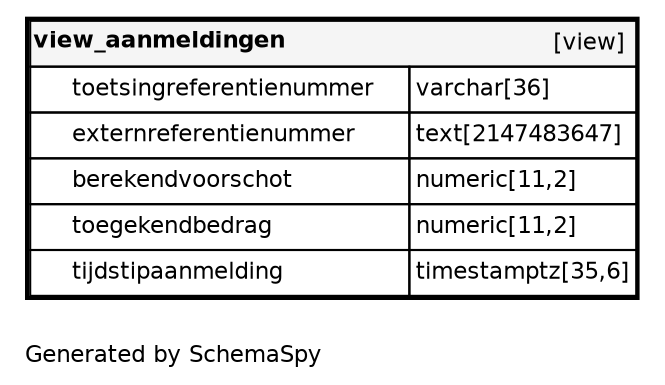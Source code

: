 digraph "oneDegreeRelationshipsDiagram" {
  graph [    rankdir="RL"    bgcolor="#ffffff"    label="\nGenerated by SchemaSpy"    labeljust="l"    nodesep="0.18"    ranksep="0.46"    fontname="Helvetica"    fontsize="11"    ration="compress"  ];  node [    fontname="Helvetica"    fontsize="11"    shape="plaintext"  ];  edge [    arrowsize="0.8"  ];
  "view_aanmeldingen" [
   label=<
    <TABLE BORDER="2" CELLBORDER="1" CELLSPACING="0" BGCOLOR="#ffffff">
      <TR><TD COLSPAN="4"  BGCOLOR="#f5f5f5"><TABLE BORDER="0" CELLSPACING="0"><TR><TD ALIGN="LEFT" FIXEDSIZE="TRUE" WIDTH="118" HEIGHT="16"><B>view_aanmeldingen</B></TD><TD ALIGN="RIGHT">[view]</TD></TR></TABLE></TD></TR>
      <TR><TD PORT="toetsingreferentienummer" COLSPAN="2" ALIGN="LEFT"><TABLE BORDER="0" CELLSPACING="0" ALIGN="LEFT"><TR ALIGN="LEFT"><TD ALIGN="LEFT" FIXEDSIZE="TRUE" WIDTH="15" HEIGHT="16"></TD><TD ALIGN="LEFT" FIXEDSIZE="TRUE" WIDTH="161" HEIGHT="16">toetsingreferentienummer</TD></TR></TABLE></TD><TD PORT="toetsingreferentienummer.type" ALIGN="LEFT">varchar[36]</TD></TR>
      <TR><TD PORT="externreferentienummer" COLSPAN="2" ALIGN="LEFT"><TABLE BORDER="0" CELLSPACING="0" ALIGN="LEFT"><TR ALIGN="LEFT"><TD ALIGN="LEFT" FIXEDSIZE="TRUE" WIDTH="15" HEIGHT="16"></TD><TD ALIGN="LEFT" FIXEDSIZE="TRUE" WIDTH="161" HEIGHT="16">externreferentienummer</TD></TR></TABLE></TD><TD PORT="externreferentienummer.type" ALIGN="LEFT">text[2147483647]</TD></TR>
      <TR><TD PORT="berekendvoorschot" COLSPAN="2" ALIGN="LEFT"><TABLE BORDER="0" CELLSPACING="0" ALIGN="LEFT"><TR ALIGN="LEFT"><TD ALIGN="LEFT" FIXEDSIZE="TRUE" WIDTH="15" HEIGHT="16"></TD><TD ALIGN="LEFT" FIXEDSIZE="TRUE" WIDTH="161" HEIGHT="16">berekendvoorschot</TD></TR></TABLE></TD><TD PORT="berekendvoorschot.type" ALIGN="LEFT">numeric[11,2]</TD></TR>
      <TR><TD PORT="toegekendbedrag" COLSPAN="2" ALIGN="LEFT"><TABLE BORDER="0" CELLSPACING="0" ALIGN="LEFT"><TR ALIGN="LEFT"><TD ALIGN="LEFT" FIXEDSIZE="TRUE" WIDTH="15" HEIGHT="16"></TD><TD ALIGN="LEFT" FIXEDSIZE="TRUE" WIDTH="161" HEIGHT="16">toegekendbedrag</TD></TR></TABLE></TD><TD PORT="toegekendbedrag.type" ALIGN="LEFT">numeric[11,2]</TD></TR>
      <TR><TD PORT="tijdstipaanmelding" COLSPAN="2" ALIGN="LEFT"><TABLE BORDER="0" CELLSPACING="0" ALIGN="LEFT"><TR ALIGN="LEFT"><TD ALIGN="LEFT" FIXEDSIZE="TRUE" WIDTH="15" HEIGHT="16"></TD><TD ALIGN="LEFT" FIXEDSIZE="TRUE" WIDTH="161" HEIGHT="16">tijdstipaanmelding</TD></TR></TABLE></TD><TD PORT="tijdstipaanmelding.type" ALIGN="LEFT">timestamptz[35,6]</TD></TR>
    </TABLE>>
    URL="view_aanmeldingen.html"
    target="_top"
    tooltip="view_aanmeldingen"
  ];
}
